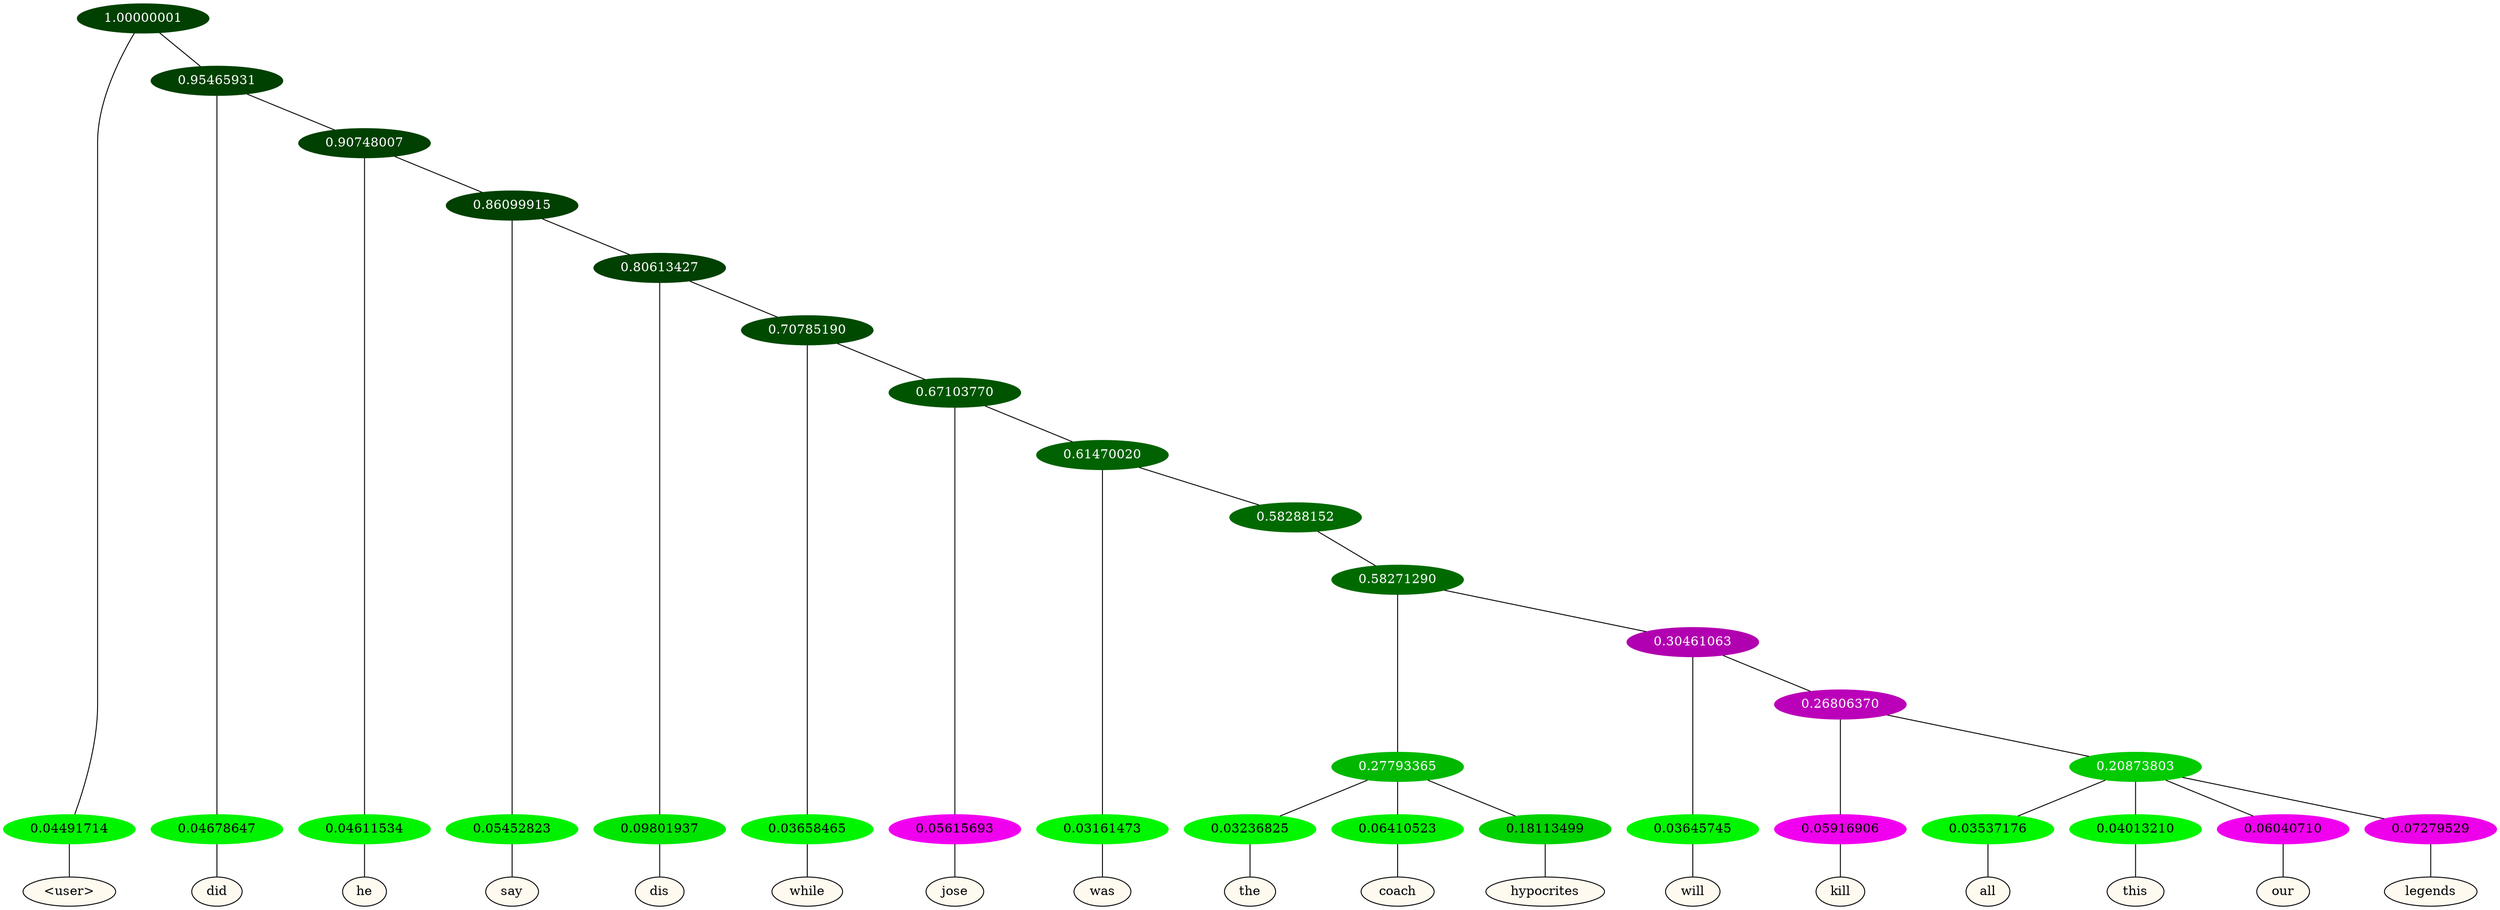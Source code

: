 graph {
	node [format=png height=0.15 nodesep=0.001 ordering=out overlap=prism overlap_scaling=0.01 ranksep=0.001 ratio=0.2 style=filled width=0.15]
	{
		rank=same
		a_w_1 [label="\<user\>" color=black fillcolor=floralwhite style="filled,solid"]
		a_w_3 [label=did color=black fillcolor=floralwhite style="filled,solid"]
		a_w_5 [label=he color=black fillcolor=floralwhite style="filled,solid"]
		a_w_7 [label=say color=black fillcolor=floralwhite style="filled,solid"]
		a_w_9 [label=dis color=black fillcolor=floralwhite style="filled,solid"]
		a_w_11 [label=while color=black fillcolor=floralwhite style="filled,solid"]
		a_w_13 [label=jose color=black fillcolor=floralwhite style="filled,solid"]
		a_w_15 [label=was color=black fillcolor=floralwhite style="filled,solid"]
		a_w_20 [label=the color=black fillcolor=floralwhite style="filled,solid"]
		a_w_21 [label=coach color=black fillcolor=floralwhite style="filled,solid"]
		a_w_22 [label=hypocrites color=black fillcolor=floralwhite style="filled,solid"]
		a_w_23 [label=will color=black fillcolor=floralwhite style="filled,solid"]
		a_w_25 [label=kill color=black fillcolor=floralwhite style="filled,solid"]
		a_w_27 [label=all color=black fillcolor=floralwhite style="filled,solid"]
		a_w_28 [label=this color=black fillcolor=floralwhite style="filled,solid"]
		a_w_29 [label=our color=black fillcolor=floralwhite style="filled,solid"]
		a_w_30 [label=legends color=black fillcolor=floralwhite style="filled,solid"]
	}
	a_n_1 -- a_w_1
	a_n_3 -- a_w_3
	a_n_5 -- a_w_5
	a_n_7 -- a_w_7
	a_n_9 -- a_w_9
	a_n_11 -- a_w_11
	a_n_13 -- a_w_13
	a_n_15 -- a_w_15
	a_n_20 -- a_w_20
	a_n_21 -- a_w_21
	a_n_22 -- a_w_22
	a_n_23 -- a_w_23
	a_n_25 -- a_w_25
	a_n_27 -- a_w_27
	a_n_28 -- a_w_28
	a_n_29 -- a_w_29
	a_n_30 -- a_w_30
	{
		rank=same
		a_n_1 [label=0.04491714 color="0.334 1.000 0.955" fontcolor=black]
		a_n_3 [label=0.04678647 color="0.334 1.000 0.953" fontcolor=black]
		a_n_5 [label=0.04611534 color="0.334 1.000 0.954" fontcolor=black]
		a_n_7 [label=0.05452823 color="0.334 1.000 0.945" fontcolor=black]
		a_n_9 [label=0.09801937 color="0.334 1.000 0.902" fontcolor=black]
		a_n_11 [label=0.03658465 color="0.334 1.000 0.963" fontcolor=black]
		a_n_13 [label=0.05615693 color="0.835 1.000 0.944" fontcolor=black]
		a_n_15 [label=0.03161473 color="0.334 1.000 0.968" fontcolor=black]
		a_n_20 [label=0.03236825 color="0.334 1.000 0.968" fontcolor=black]
		a_n_21 [label=0.06410523 color="0.334 1.000 0.936" fontcolor=black]
		a_n_22 [label=0.18113499 color="0.334 1.000 0.819" fontcolor=black]
		a_n_23 [label=0.03645745 color="0.334 1.000 0.964" fontcolor=black]
		a_n_25 [label=0.05916906 color="0.835 1.000 0.941" fontcolor=black]
		a_n_27 [label=0.03537176 color="0.334 1.000 0.965" fontcolor=black]
		a_n_28 [label=0.04013210 color="0.334 1.000 0.960" fontcolor=black]
		a_n_29 [label=0.06040710 color="0.835 1.000 0.940" fontcolor=black]
		a_n_30 [label=0.07279529 color="0.835 1.000 0.927" fontcolor=black]
	}
	a_n_0 [label=1.00000001 color="0.334 1.000 0.250" fontcolor=grey99]
	a_n_0 -- a_n_1
	a_n_2 [label=0.95465931 color="0.334 1.000 0.250" fontcolor=grey99]
	a_n_0 -- a_n_2
	a_n_2 -- a_n_3
	a_n_4 [label=0.90748007 color="0.334 1.000 0.250" fontcolor=grey99]
	a_n_2 -- a_n_4
	a_n_4 -- a_n_5
	a_n_6 [label=0.86099915 color="0.334 1.000 0.250" fontcolor=grey99]
	a_n_4 -- a_n_6
	a_n_6 -- a_n_7
	a_n_8 [label=0.80613427 color="0.334 1.000 0.250" fontcolor=grey99]
	a_n_6 -- a_n_8
	a_n_8 -- a_n_9
	a_n_10 [label=0.70785190 color="0.334 1.000 0.292" fontcolor=grey99]
	a_n_8 -- a_n_10
	a_n_10 -- a_n_11
	a_n_12 [label=0.67103770 color="0.334 1.000 0.329" fontcolor=grey99]
	a_n_10 -- a_n_12
	a_n_12 -- a_n_13
	a_n_14 [label=0.61470020 color="0.334 1.000 0.385" fontcolor=grey99]
	a_n_12 -- a_n_14
	a_n_14 -- a_n_15
	a_n_16 [label=0.58288152 color="0.334 1.000 0.417" fontcolor=grey99]
	a_n_14 -- a_n_16
	a_n_17 [label=0.58271290 color="0.334 1.000 0.417" fontcolor=grey99]
	a_n_16 -- a_n_17
	a_n_18 [label=0.27793365 color="0.334 1.000 0.722" fontcolor=grey99]
	a_n_17 -- a_n_18
	a_n_19 [label=0.30461063 color="0.835 1.000 0.695" fontcolor=grey99]
	a_n_17 -- a_n_19
	a_n_18 -- a_n_20
	a_n_18 -- a_n_21
	a_n_18 -- a_n_22
	a_n_19 -- a_n_23
	a_n_24 [label=0.26806370 color="0.835 1.000 0.732" fontcolor=grey99]
	a_n_19 -- a_n_24
	a_n_24 -- a_n_25
	a_n_26 [label=0.20873803 color="0.334 1.000 0.791" fontcolor=grey99]
	a_n_24 -- a_n_26
	a_n_26 -- a_n_27
	a_n_26 -- a_n_28
	a_n_26 -- a_n_29
	a_n_26 -- a_n_30
}
